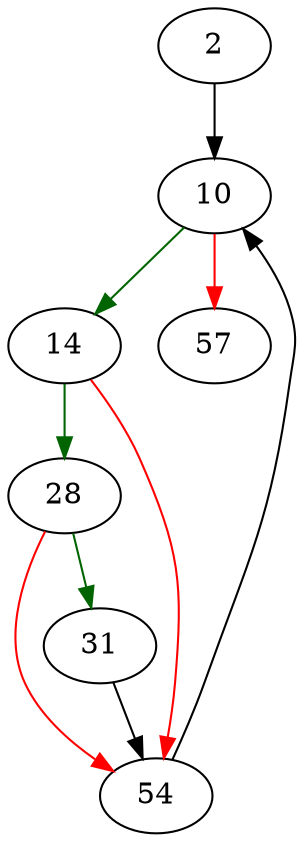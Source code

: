 strict digraph "sqlite3Utf16ByteLen" {
	// Node definitions.
	2 [entry=true];
	10;
	14;
	57;
	28;
	54;
	31;

	// Edge definitions.
	2 -> 10;
	10 -> 14 [
		color=darkgreen
		cond=true
	];
	10 -> 57 [
		color=red
		cond=false
	];
	14 -> 28 [
		color=darkgreen
		cond=true
	];
	14 -> 54 [
		color=red
		cond=false
	];
	28 -> 54 [
		color=red
		cond=false
	];
	28 -> 31 [
		color=darkgreen
		cond=true
	];
	54 -> 10;
	31 -> 54;
}